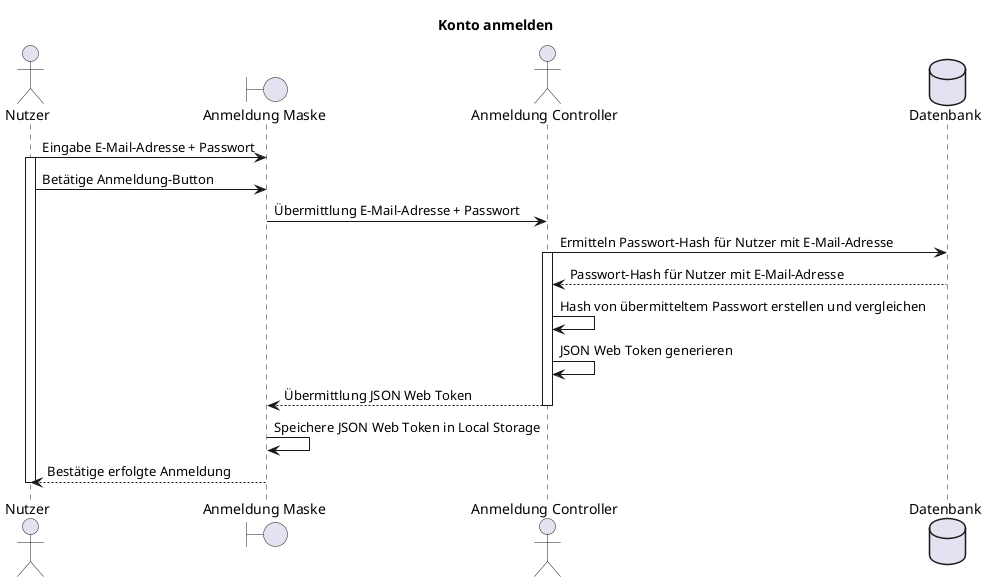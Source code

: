 @startuml F011_kontoAnmelden_seq
title "Konto anmelden"

actor "Nutzer" as user
boundary "Anmeldung Maske" as signInMask
actor "Anmeldung Controller" as controller
database "Datenbank" as db

user -> signInMask: Eingabe E-Mail-Adresse + Passwort
activate user
user -> signInMask: Betätige Anmeldung-Button
signInMask -> controller: Übermittlung E-Mail-Adresse + Passwort

controller -> db: Ermitteln Passwort-Hash für Nutzer mit E-Mail-Adresse 
activate controller
controller <-- db: Passwort-Hash für Nutzer mit E-Mail-Adresse
controller -> controller: Hash von übermitteltem Passwort erstellen und vergleichen

controller -> controller: JSON Web Token generieren

signInMask <-- controller: Übermittlung JSON Web Token
deactivate controller

signInMask -> signInMask: Speichere JSON Web Token in Local Storage
user <-- signInMask: Bestätige erfolgte Anmeldung
deactivate user
@enduml